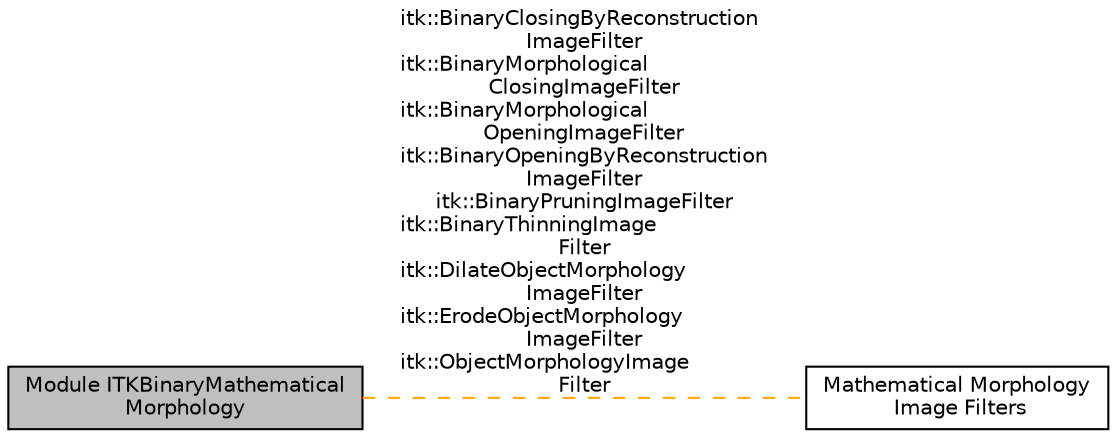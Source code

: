 digraph "Module ITKBinaryMathematicalMorphology"
{
  edge [fontname="Helvetica",fontsize="10",labelfontname="Helvetica",labelfontsize="10"];
  node [fontname="Helvetica",fontsize="10",shape=box];
  rankdir=LR;
  Node1 [label="Module ITKBinaryMathematical\lMorphology",height=0.2,width=0.4,color="black", fillcolor="grey75", style="filled", fontcolor="black",tooltip=" "];
  Node2 [label="Mathematical Morphology\l Image Filters",height=0.2,width=0.4,color="black", fillcolor="white", style="filled",URL="$group__MathematicalMorphologyImageFilters.html",tooltip=" "];
  Node1->Node2 [shape=plaintext, label="itk::BinaryClosingByReconstruction\lImageFilter\nitk::BinaryMorphological\lClosingImageFilter\nitk::BinaryMorphological\lOpeningImageFilter\nitk::BinaryOpeningByReconstruction\lImageFilter\nitk::BinaryPruningImageFilter\nitk::BinaryThinningImage\lFilter\nitk::DilateObjectMorphology\lImageFilter\nitk::ErodeObjectMorphology\lImageFilter\nitk::ObjectMorphologyImage\lFilter", color="orange", dir="none", style="dashed"];
}
